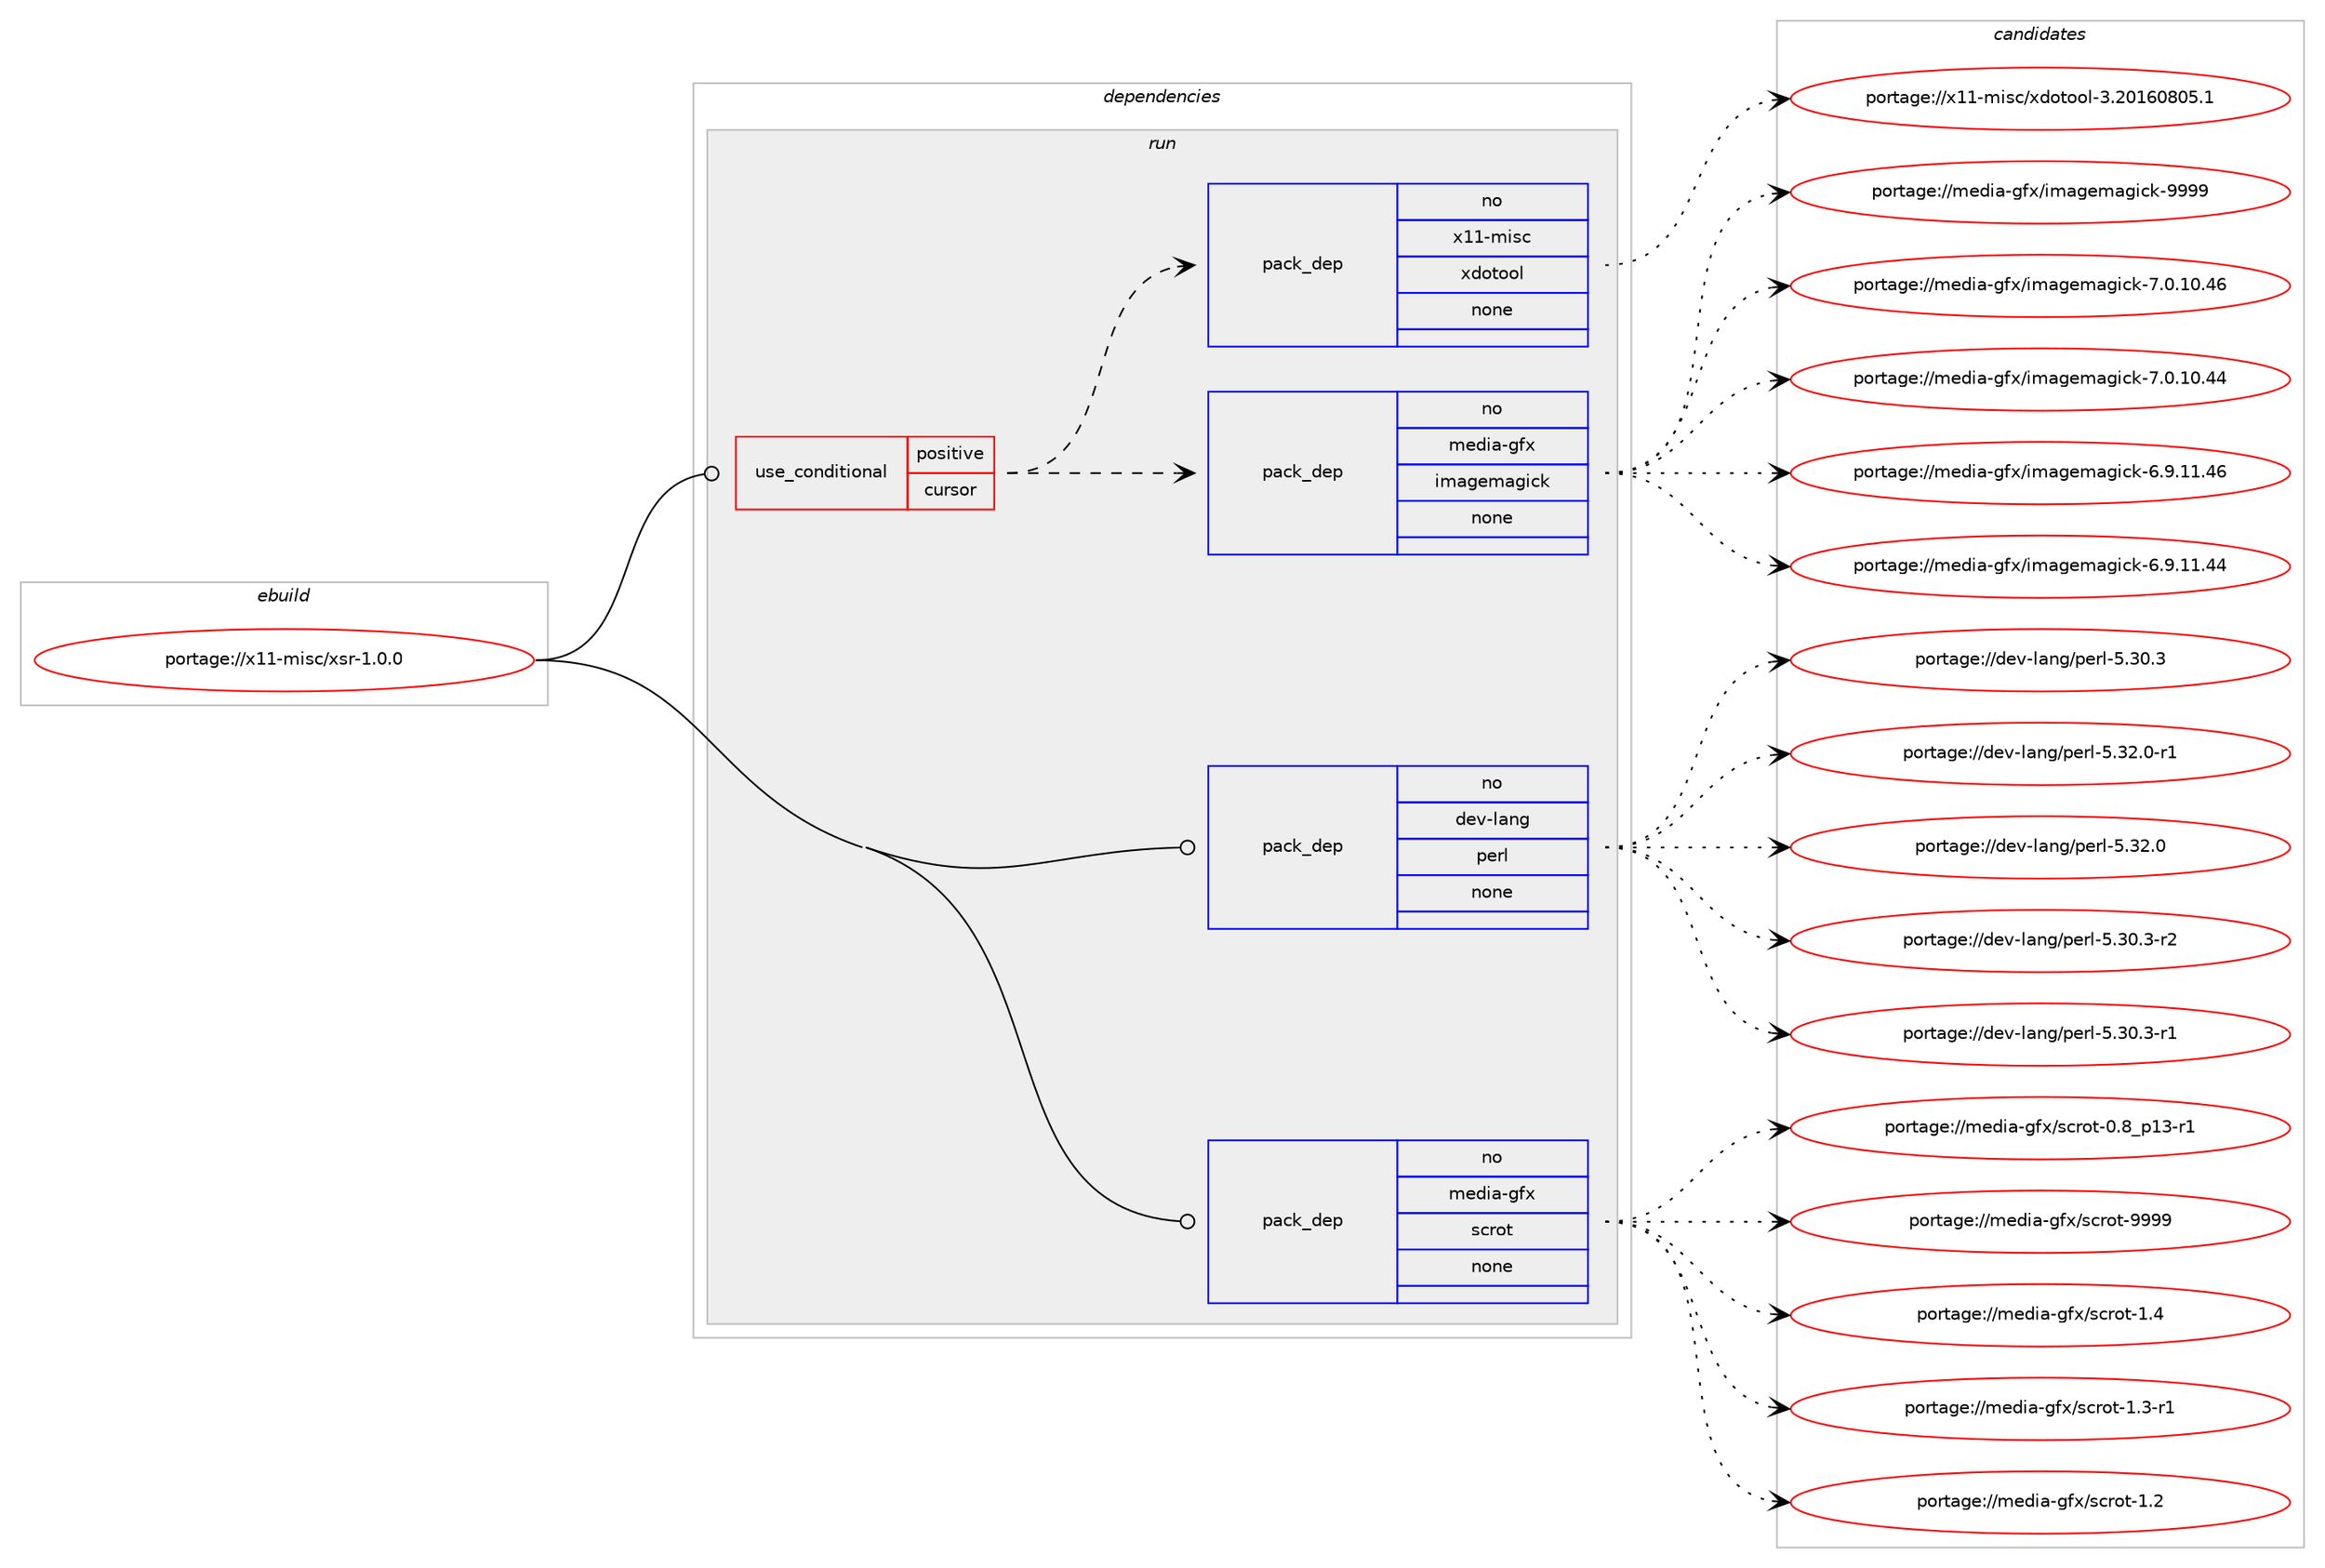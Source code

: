 digraph prolog {

# *************
# Graph options
# *************

newrank=true;
concentrate=true;
compound=true;
graph [rankdir=LR,fontname=Helvetica,fontsize=10,ranksep=1.5];#, ranksep=2.5, nodesep=0.2];
edge  [arrowhead=vee];
node  [fontname=Helvetica,fontsize=10];

# **********
# The ebuild
# **********

subgraph cluster_leftcol {
color=gray;
rank=same;
label=<<i>ebuild</i>>;
id [label="portage://x11-misc/xsr-1.0.0", color=red, width=4, href="../x11-misc/xsr-1.0.0.svg"];
}

# ****************
# The dependencies
# ****************

subgraph cluster_midcol {
color=gray;
label=<<i>dependencies</i>>;
subgraph cluster_compile {
fillcolor="#eeeeee";
style=filled;
label=<<i>compile</i>>;
}
subgraph cluster_compileandrun {
fillcolor="#eeeeee";
style=filled;
label=<<i>compile and run</i>>;
}
subgraph cluster_run {
fillcolor="#eeeeee";
style=filled;
label=<<i>run</i>>;
subgraph cond38 {
dependency685 [label=<<TABLE BORDER="0" CELLBORDER="1" CELLSPACING="0" CELLPADDING="4"><TR><TD ROWSPAN="3" CELLPADDING="10">use_conditional</TD></TR><TR><TD>positive</TD></TR><TR><TD>cursor</TD></TR></TABLE>>, shape=none, color=red];
subgraph pack642 {
dependency686 [label=<<TABLE BORDER="0" CELLBORDER="1" CELLSPACING="0" CELLPADDING="4" WIDTH="220"><TR><TD ROWSPAN="6" CELLPADDING="30">pack_dep</TD></TR><TR><TD WIDTH="110">no</TD></TR><TR><TD>media-gfx</TD></TR><TR><TD>imagemagick</TD></TR><TR><TD>none</TD></TR><TR><TD></TD></TR></TABLE>>, shape=none, color=blue];
}
dependency685:e -> dependency686:w [weight=20,style="dashed",arrowhead="vee"];
subgraph pack643 {
dependency687 [label=<<TABLE BORDER="0" CELLBORDER="1" CELLSPACING="0" CELLPADDING="4" WIDTH="220"><TR><TD ROWSPAN="6" CELLPADDING="30">pack_dep</TD></TR><TR><TD WIDTH="110">no</TD></TR><TR><TD>x11-misc</TD></TR><TR><TD>xdotool</TD></TR><TR><TD>none</TD></TR><TR><TD></TD></TR></TABLE>>, shape=none, color=blue];
}
dependency685:e -> dependency687:w [weight=20,style="dashed",arrowhead="vee"];
}
id:e -> dependency685:w [weight=20,style="solid",arrowhead="odot"];
subgraph pack644 {
dependency688 [label=<<TABLE BORDER="0" CELLBORDER="1" CELLSPACING="0" CELLPADDING="4" WIDTH="220"><TR><TD ROWSPAN="6" CELLPADDING="30">pack_dep</TD></TR><TR><TD WIDTH="110">no</TD></TR><TR><TD>dev-lang</TD></TR><TR><TD>perl</TD></TR><TR><TD>none</TD></TR><TR><TD></TD></TR></TABLE>>, shape=none, color=blue];
}
id:e -> dependency688:w [weight=20,style="solid",arrowhead="odot"];
subgraph pack645 {
dependency689 [label=<<TABLE BORDER="0" CELLBORDER="1" CELLSPACING="0" CELLPADDING="4" WIDTH="220"><TR><TD ROWSPAN="6" CELLPADDING="30">pack_dep</TD></TR><TR><TD WIDTH="110">no</TD></TR><TR><TD>media-gfx</TD></TR><TR><TD>scrot</TD></TR><TR><TD>none</TD></TR><TR><TD></TD></TR></TABLE>>, shape=none, color=blue];
}
id:e -> dependency689:w [weight=20,style="solid",arrowhead="odot"];
}
}

# **************
# The candidates
# **************

subgraph cluster_choices {
rank=same;
color=gray;
label=<<i>candidates</i>>;

subgraph choice642 {
color=black;
nodesep=1;
choice1091011001059745103102120471051099710310110997103105991074557575757 [label="portage://media-gfx/imagemagick-9999", color=red, width=4,href="../media-gfx/imagemagick-9999.svg"];
choice10910110010597451031021204710510997103101109971031059910745554648464948465254 [label="portage://media-gfx/imagemagick-7.0.10.46", color=red, width=4,href="../media-gfx/imagemagick-7.0.10.46.svg"];
choice10910110010597451031021204710510997103101109971031059910745554648464948465252 [label="portage://media-gfx/imagemagick-7.0.10.44", color=red, width=4,href="../media-gfx/imagemagick-7.0.10.44.svg"];
choice10910110010597451031021204710510997103101109971031059910745544657464949465254 [label="portage://media-gfx/imagemagick-6.9.11.46", color=red, width=4,href="../media-gfx/imagemagick-6.9.11.46.svg"];
choice10910110010597451031021204710510997103101109971031059910745544657464949465252 [label="portage://media-gfx/imagemagick-6.9.11.44", color=red, width=4,href="../media-gfx/imagemagick-6.9.11.44.svg"];
dependency686:e -> choice1091011001059745103102120471051099710310110997103105991074557575757:w [style=dotted,weight="100"];
dependency686:e -> choice10910110010597451031021204710510997103101109971031059910745554648464948465254:w [style=dotted,weight="100"];
dependency686:e -> choice10910110010597451031021204710510997103101109971031059910745554648464948465252:w [style=dotted,weight="100"];
dependency686:e -> choice10910110010597451031021204710510997103101109971031059910745544657464949465254:w [style=dotted,weight="100"];
dependency686:e -> choice10910110010597451031021204710510997103101109971031059910745544657464949465252:w [style=dotted,weight="100"];
}
subgraph choice643 {
color=black;
nodesep=1;
choice120494945109105115994712010011111611111110845514650484954485648534649 [label="portage://x11-misc/xdotool-3.20160805.1", color=red, width=4,href="../x11-misc/xdotool-3.20160805.1.svg"];
dependency687:e -> choice120494945109105115994712010011111611111110845514650484954485648534649:w [style=dotted,weight="100"];
}
subgraph choice644 {
color=black;
nodesep=1;
choice100101118451089711010347112101114108455346515046484511449 [label="portage://dev-lang/perl-5.32.0-r1", color=red, width=4,href="../dev-lang/perl-5.32.0-r1.svg"];
choice10010111845108971101034711210111410845534651504648 [label="portage://dev-lang/perl-5.32.0", color=red, width=4,href="../dev-lang/perl-5.32.0.svg"];
choice100101118451089711010347112101114108455346514846514511450 [label="portage://dev-lang/perl-5.30.3-r2", color=red, width=4,href="../dev-lang/perl-5.30.3-r2.svg"];
choice100101118451089711010347112101114108455346514846514511449 [label="portage://dev-lang/perl-5.30.3-r1", color=red, width=4,href="../dev-lang/perl-5.30.3-r1.svg"];
choice10010111845108971101034711210111410845534651484651 [label="portage://dev-lang/perl-5.30.3", color=red, width=4,href="../dev-lang/perl-5.30.3.svg"];
dependency688:e -> choice100101118451089711010347112101114108455346515046484511449:w [style=dotted,weight="100"];
dependency688:e -> choice10010111845108971101034711210111410845534651504648:w [style=dotted,weight="100"];
dependency688:e -> choice100101118451089711010347112101114108455346514846514511450:w [style=dotted,weight="100"];
dependency688:e -> choice100101118451089711010347112101114108455346514846514511449:w [style=dotted,weight="100"];
dependency688:e -> choice10010111845108971101034711210111410845534651484651:w [style=dotted,weight="100"];
}
subgraph choice645 {
color=black;
nodesep=1;
choice109101100105974510310212047115991141111164557575757 [label="portage://media-gfx/scrot-9999", color=red, width=4,href="../media-gfx/scrot-9999.svg"];
choice1091011001059745103102120471159911411111645494652 [label="portage://media-gfx/scrot-1.4", color=red, width=4,href="../media-gfx/scrot-1.4.svg"];
choice10910110010597451031021204711599114111116454946514511449 [label="portage://media-gfx/scrot-1.3-r1", color=red, width=4,href="../media-gfx/scrot-1.3-r1.svg"];
choice1091011001059745103102120471159911411111645494650 [label="portage://media-gfx/scrot-1.2", color=red, width=4,href="../media-gfx/scrot-1.2.svg"];
choice10910110010597451031021204711599114111116454846569511249514511449 [label="portage://media-gfx/scrot-0.8_p13-r1", color=red, width=4,href="../media-gfx/scrot-0.8_p13-r1.svg"];
dependency689:e -> choice109101100105974510310212047115991141111164557575757:w [style=dotted,weight="100"];
dependency689:e -> choice1091011001059745103102120471159911411111645494652:w [style=dotted,weight="100"];
dependency689:e -> choice10910110010597451031021204711599114111116454946514511449:w [style=dotted,weight="100"];
dependency689:e -> choice1091011001059745103102120471159911411111645494650:w [style=dotted,weight="100"];
dependency689:e -> choice10910110010597451031021204711599114111116454846569511249514511449:w [style=dotted,weight="100"];
}
}

}
